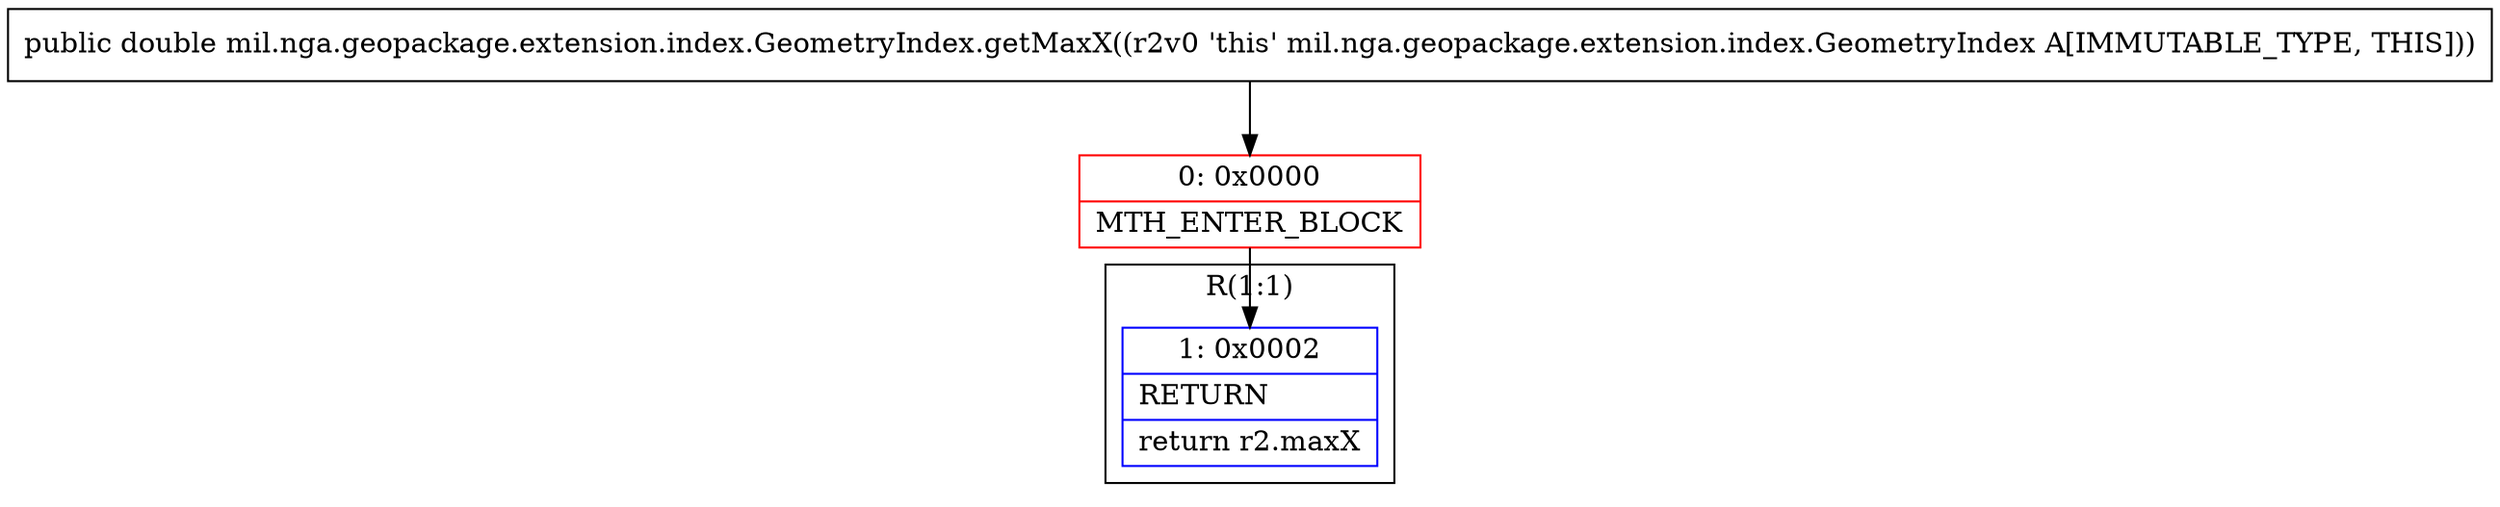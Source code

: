 digraph "CFG formil.nga.geopackage.extension.index.GeometryIndex.getMaxX()D" {
subgraph cluster_Region_645737481 {
label = "R(1:1)";
node [shape=record,color=blue];
Node_1 [shape=record,label="{1\:\ 0x0002|RETURN\l|return r2.maxX\l}"];
}
Node_0 [shape=record,color=red,label="{0\:\ 0x0000|MTH_ENTER_BLOCK\l}"];
MethodNode[shape=record,label="{public double mil.nga.geopackage.extension.index.GeometryIndex.getMaxX((r2v0 'this' mil.nga.geopackage.extension.index.GeometryIndex A[IMMUTABLE_TYPE, THIS])) }"];
MethodNode -> Node_0;
Node_0 -> Node_1;
}


